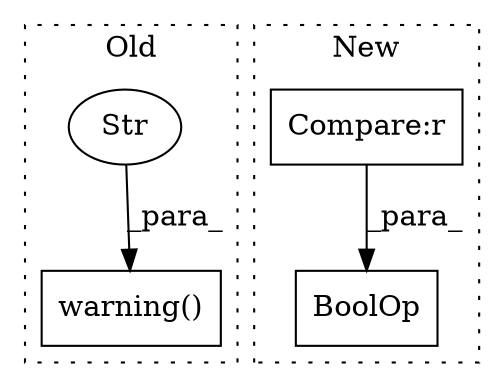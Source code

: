 digraph G {
subgraph cluster0 {
1 [label="warning()" a="75" s="12255,12315" l="16,1" shape="box"];
3 [label="Str" a="66" s="12271" l="44" shape="ellipse"];
label = "Old";
style="dotted";
}
subgraph cluster1 {
2 [label="BoolOp" a="72" s="11333" l="49" shape="box"];
4 [label="Compare:r" a="40" s="11333" l="20" shape="box"];
label = "New";
style="dotted";
}
3 -> 1 [label="_para_"];
4 -> 2 [label="_para_"];
}